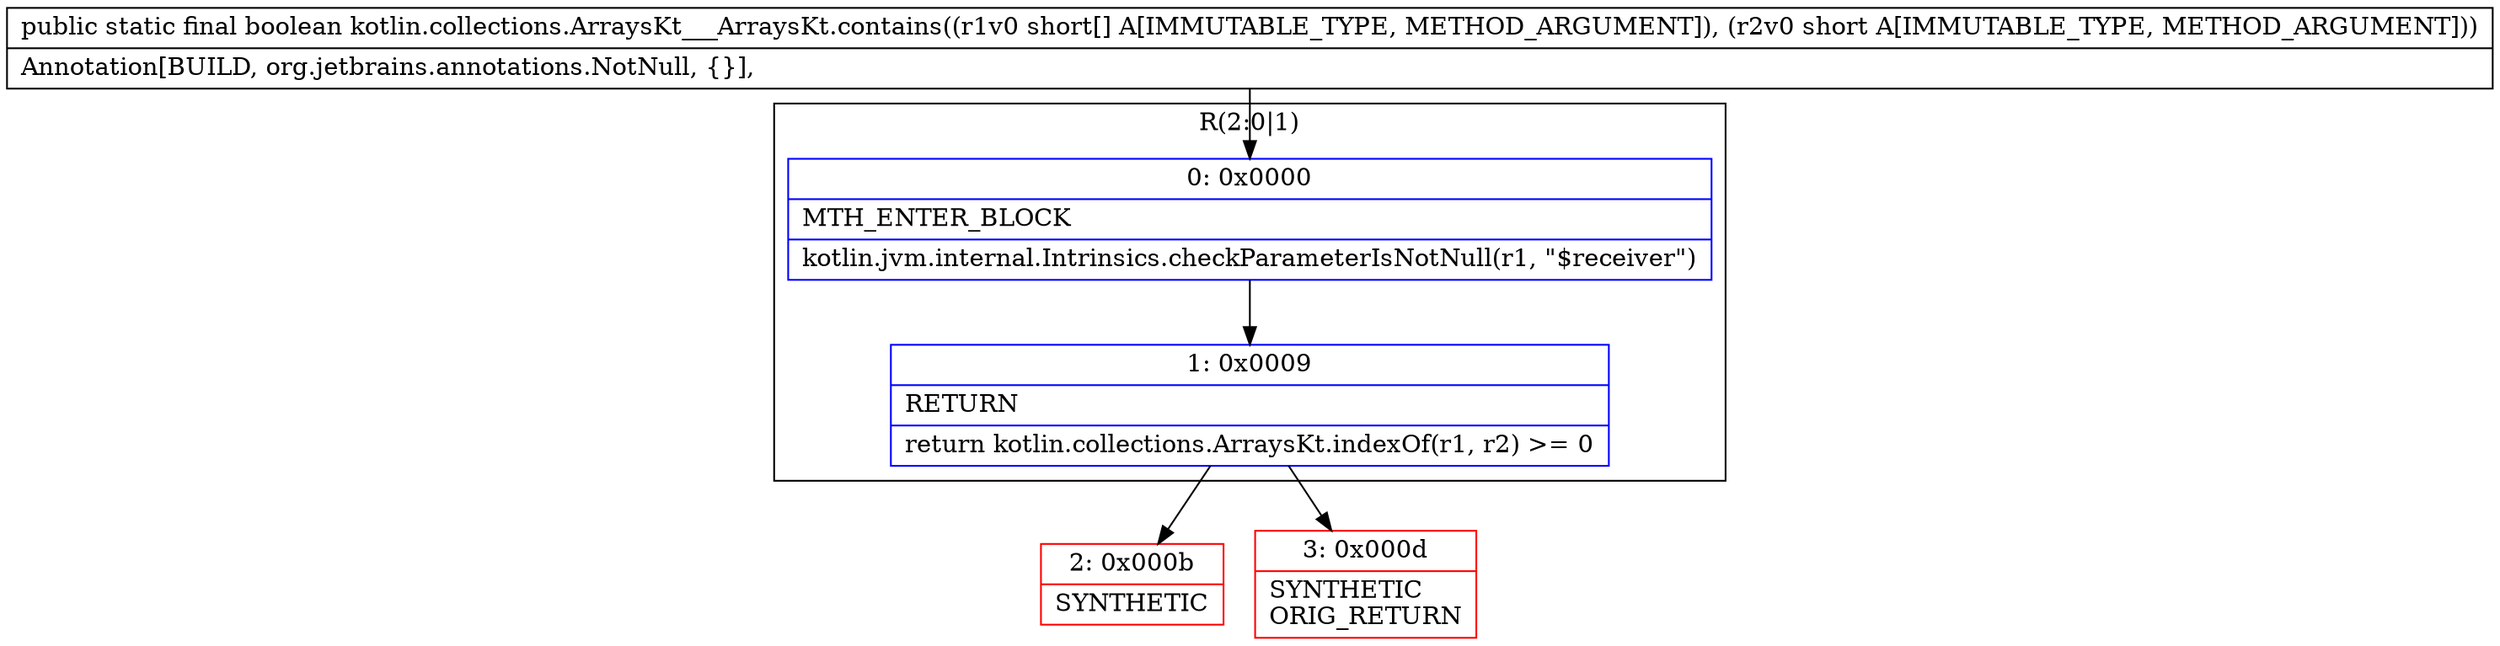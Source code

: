 digraph "CFG forkotlin.collections.ArraysKt___ArraysKt.contains([SS)Z" {
subgraph cluster_Region_283854754 {
label = "R(2:0|1)";
node [shape=record,color=blue];
Node_0 [shape=record,label="{0\:\ 0x0000|MTH_ENTER_BLOCK\l|kotlin.jvm.internal.Intrinsics.checkParameterIsNotNull(r1, \"$receiver\")\l}"];
Node_1 [shape=record,label="{1\:\ 0x0009|RETURN\l|return kotlin.collections.ArraysKt.indexOf(r1, r2) \>= 0\l}"];
}
Node_2 [shape=record,color=red,label="{2\:\ 0x000b|SYNTHETIC\l}"];
Node_3 [shape=record,color=red,label="{3\:\ 0x000d|SYNTHETIC\lORIG_RETURN\l}"];
MethodNode[shape=record,label="{public static final boolean kotlin.collections.ArraysKt___ArraysKt.contains((r1v0 short[] A[IMMUTABLE_TYPE, METHOD_ARGUMENT]), (r2v0 short A[IMMUTABLE_TYPE, METHOD_ARGUMENT]))  | Annotation[BUILD, org.jetbrains.annotations.NotNull, \{\}], \l}"];
MethodNode -> Node_0;
Node_0 -> Node_1;
Node_1 -> Node_2;
Node_1 -> Node_3;
}

